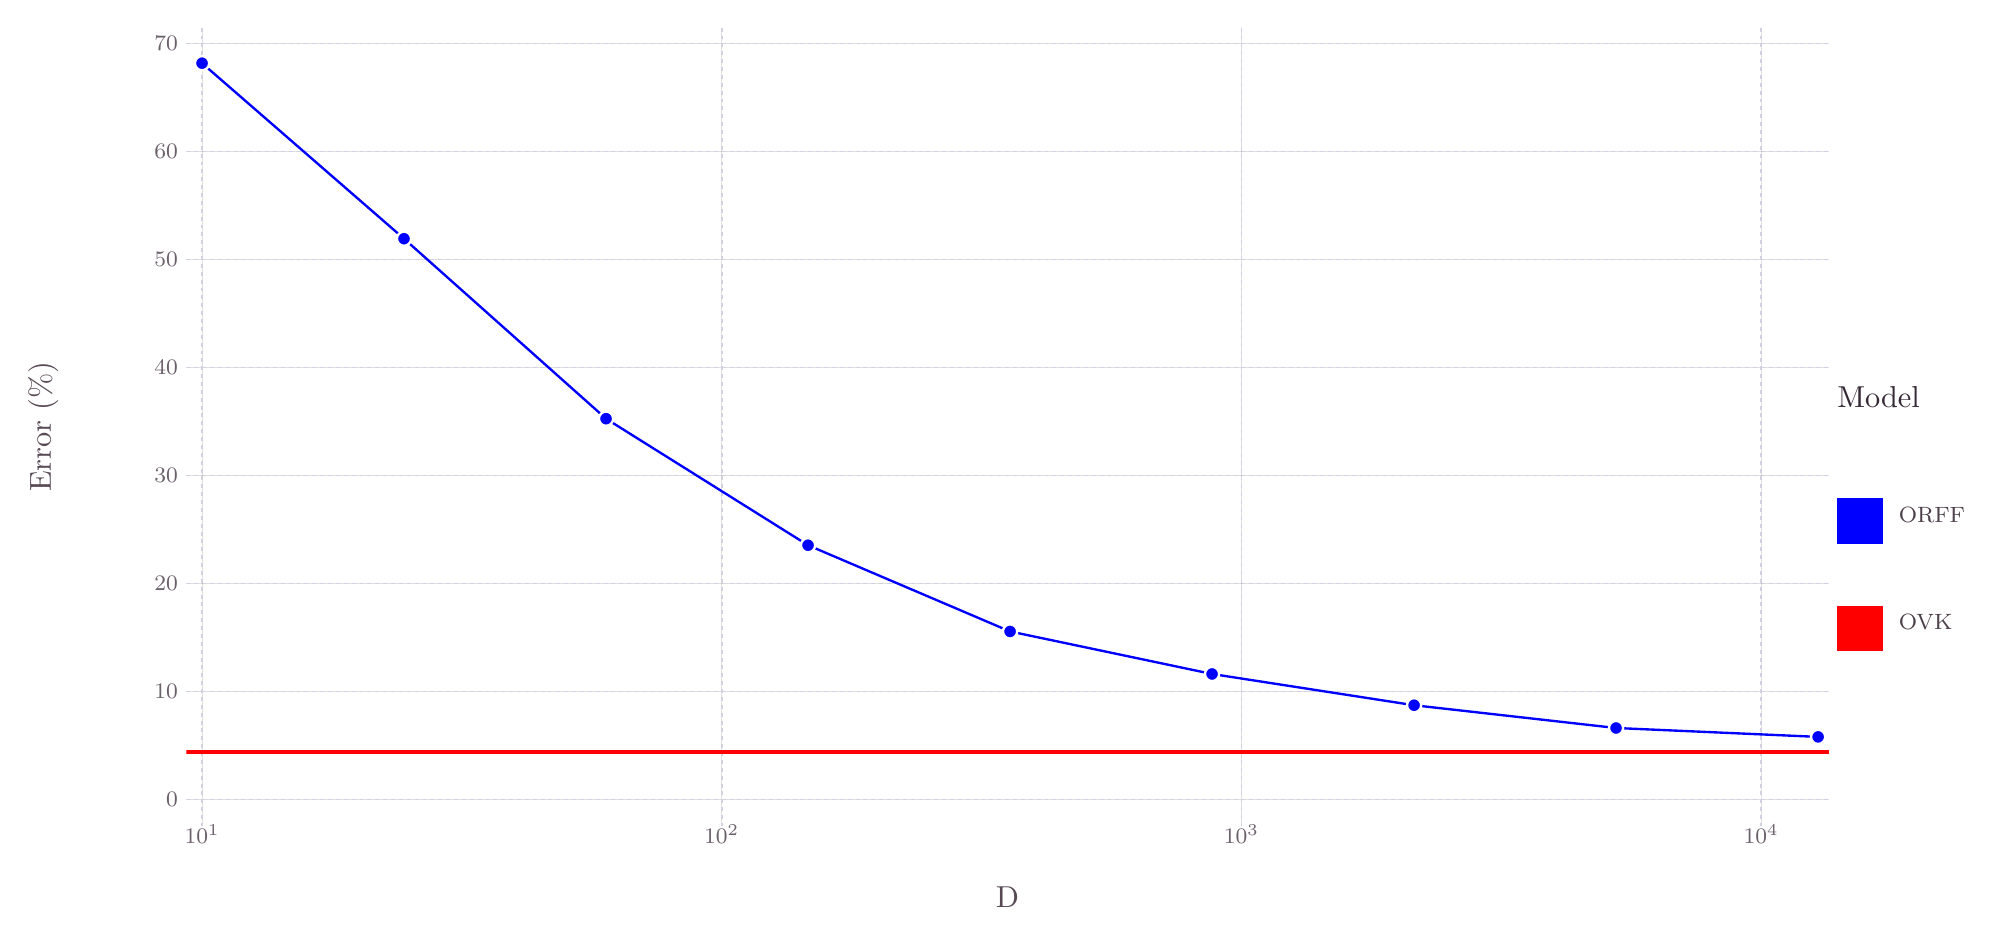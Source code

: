 \begin{tikzpicture}[x=1mm,y=-1mm]
\definecolor{mycolor4C404B}{rgb}{0.3,0.25,0.29}
\definecolor{mycolor000000}{rgb}{0,0,0}
\definecolor{mycolor0000FF}{rgb}{0,0,1}
\definecolor{mycolor362A35}{rgb}{0.21,0.16,0.21}
\definecolor{mycolorFFFFFF}{rgb}{1,1,1}
\definecolor{mycolorD0D0E0}{rgb}{0.82,0.82,0.88}
\definecolor{mycolor000000}{rgb}{0,0,0}
\definecolor{mycolorFF0000}{rgb}{1,0,0}
\definecolor{mycolor6C606B}{rgb}{0.42,0.38,0.42}
\definecolor{mycolor564A55}{rgb}{0.34,0.29,0.33}
\begin{scope}
\begin{scope}
% \fontspec{PT Sans}
\draw (122.26,115.39) node [text=mycolor564A55,draw=mycolor000000,draw opacity=0,rotate around={-0: (0,1.81)},inner sep=0.0]{\fontsize{3.88mm}{4.66mm}\selectfont $\text{D}$};
\end{scope}
\begin{scope}
% \fontspec{PT Sans Caption}
\draw (19.96,107.38) node [text=mycolor6C606B,rotate around={-0: (102.3,2)},inner sep=0.0]{\fontsize{2.82mm}{3.39mm}\selectfont $\text{10}^{\text{1}}\text{}$};
\draw (85.96,107.38) node [text=mycolor6C606B,rotate around={-0: (36.3,2)},inner sep=0.0]{\fontsize{2.82mm}{3.39mm}\selectfont $\text{10}^{\text{2}}\text{}$};
\draw (151.96,107.38) node [text=mycolor6C606B,rotate around={-0: (-29.7,2)},inner sep=0.0]{\fontsize{2.82mm}{3.39mm}\selectfont $\text{10}^{\text{3}}\text{}$};
\draw (217.97,107.38) node [text=mycolor6C606B,rotate around={-0: (-95.7,2)},inner sep=0.0]{\fontsize{2.82mm}{3.39mm}\selectfont $\text{10}^{\text{4}}\text{}$};
\end{scope}
\begin{scope}
\begin{scope}
% \fontspec{PT Sans}
\draw (235.38,66.89) node [text=mycolor4C404B,rotate around={-0: (7.4,0)},right,inner sep=0.0]{\fontsize{2.82mm}{3.39mm}\selectfont $\text{ORFF}$};
\draw (235.38,80.52) node [text=mycolor4C404B,rotate around={-0: (7.4,-3.63)},right,inner sep=0.0]{\fontsize{2.82mm}{3.39mm}\selectfont $\text{OVK}$};
\end{scope}
\begin{scope}
\path [fill=mycolor0000FF,draw=mycolor000000,draw opacity=0] (227.57,64.78) rectangle +(5.81,5.81);
\path [fill=mycolorFF0000,draw=mycolor000000,draw opacity=0] (227.57,78.41) rectangle +(5.81,5.81);
\end{scope}
\begin{scope}
% \fontspec{PT Sans}
\draw (227.57,51.87) node [text=mycolor362A35,draw=mycolor000000,draw opacity=0,rotate around={-0: (11.22,0.19)},right,inner sep=0.0]{\fontsize{3.88mm}{4.66mm}\selectfont $\text{Model}$};
\end{scope}
\end{scope}
\begin{scope}
\clip  (17.96,5) -- (226.57,5) -- (226.57,106.38) -- (17.96,106.38);
\begin{scope}
\clip  (17.96,5) -- (226.57,5) -- (226.57,106.38) -- (17.96,106.38);
\path [fill=mycolor000000,fill opacity=0,draw=mycolor000000,draw opacity=0] (17.96,5) rectangle +(208.61,101.38);
\end{scope}
\begin{scope}
[dash pattern=on 0.5mm off 0.5mm,line width=0.2mm]
\path [fill=mycolor000000,draw=mycolorD0D0E0]  (17.96,103.01) -- (226.57,103.01);
\path [fill=mycolor000000,draw=mycolorD0D0E0]  (17.96,89.29) -- (226.57,89.29);
\path [fill=mycolor000000,draw=mycolorD0D0E0]  (17.96,75.58) -- (226.57,75.58);
\path [fill=mycolor000000,draw=mycolorD0D0E0]  (17.96,61.86) -- (226.57,61.86);
\path [fill=mycolor000000,draw=mycolorD0D0E0]  (17.96,48.15) -- (226.57,48.15);
\path [fill=mycolor000000,draw=mycolorD0D0E0]  (17.96,34.43) -- (226.57,34.43);
\path [fill=mycolor000000,draw=mycolorD0D0E0]  (17.96,20.72) -- (226.57,20.72);
\path [fill=mycolor000000,draw=mycolorD0D0E0]  (17.96,7) -- (226.57,7);
\end{scope}
\begin{scope}
[dash pattern=on 0.5mm off 0.5mm,line width=0.2mm]
\path [fill=mycolor000000,draw=mycolorD0D0E0]  (19.96,5) -- (19.96,106.38);
\path [fill=mycolor000000,draw=mycolorD0D0E0]  (85.96,5) -- (85.96,106.38);
\path [fill=mycolor000000,draw=mycolorD0D0E0]  (151.96,5) -- (151.96,106.38);
\path [fill=mycolor000000,draw=mycolorD0D0E0]  (217.97,5) -- (217.97,106.38);
\end{scope}
\begin{scope}
\begin{scope}
[line width=0.3mm]
\path [fill=mycolor000000,fill opacity=0,draw=mycolor0000FF]  (19.96,9.51) -- (45.61,31.8) -- (71.27,54.66) -- (96.92,70.73) -- (122.58,81.68) -- (148.23,87.08) -- (173.89,91.05) -- (199.54,93.94) -- (225.2,95.07);
\end{scope}
\begin{scope}
[line width=0.5mm]
\path [fill=mycolor000000,draw=mycolorFF0000]  (17.96,97) -- (226.57,97);
\end{scope}
\begin{scope}
\begin{scope}
[line width=0.3mm]
\path [fill=mycolor0000FF,draw=mycolorFFFFFF] (19.96,9.51) circle [radius=0.9];
\path [fill=mycolor0000FF,draw=mycolorFFFFFF] (45.61,31.8) circle [radius=0.9];
\path [fill=mycolor0000FF,draw=mycolorFFFFFF] (71.27,54.66) circle [radius=0.9];
\path [fill=mycolor0000FF,draw=mycolorFFFFFF] (96.92,70.73) circle [radius=0.9];
\path [fill=mycolor0000FF,draw=mycolorFFFFFF] (122.58,81.68) circle [radius=0.9];
\path [fill=mycolor0000FF,draw=mycolorFFFFFF] (148.23,87.08) circle [radius=0.9];
\path [fill=mycolor0000FF,draw=mycolorFFFFFF] (173.89,91.05) circle [radius=0.9];
\path [fill=mycolor0000FF,draw=mycolorFFFFFF] (199.54,93.94) circle [radius=0.9];
\path [fill=mycolor0000FF,draw=mycolorFFFFFF] (225.2,95.07) circle [radius=0.9];
\end{scope}
\end{scope}
\end{scope}
\end{scope}
\begin{scope}
% \fontspec{PT Sans Caption}
\draw (16.96,103.01) node [text=mycolor6C606B,rotate around={-0: (-1.67,-47.32)},left,inner sep=0.0]{\fontsize{2.82mm}{3.39mm}\selectfont $\text{0}$};
\draw (16.96,89.29) node [text=mycolor6C606B,rotate around={-0: (-1.67,-33.6)},left,inner sep=0.0]{\fontsize{2.82mm}{3.39mm}\selectfont $\text{10}$};
\draw (16.96,75.58) node [text=mycolor6C606B,rotate around={-0: (-1.67,-19.89)},left,inner sep=0.0]{\fontsize{2.82mm}{3.39mm}\selectfont $\text{20}$};
\draw (16.96,61.86) node [text=mycolor6C606B,rotate around={-0: (-1.67,-6.17)},left,inner sep=0.0]{\fontsize{2.82mm}{3.39mm}\selectfont $\text{30}$};
\draw (16.96,48.15) node [text=mycolor6C606B,rotate around={-0: (-1.67,7.54)},left,inner sep=0.0]{\fontsize{2.82mm}{3.39mm}\selectfont $\text{40}$};
\draw (16.96,34.43) node [text=mycolor6C606B,rotate around={-0: (-1.67,21.26)},left,inner sep=0.0]{\fontsize{2.82mm}{3.39mm}\selectfont $\text{50}$};
\draw (16.96,20.72) node [text=mycolor6C606B,rotate around={-0: (-1.67,34.97)},left,inner sep=0.0]{\fontsize{2.82mm}{3.39mm}\selectfont $\text{60}$};
\draw (16.96,7) node [text=mycolor6C606B,rotate around={-0: (-1.67,48.69)},left,inner sep=0.0]{\fontsize{2.82mm}{3.39mm}\selectfont $\text{70}$};
\end{scope}
\begin{scope}
% \fontspec{PT Sans}
\draw (1.81,53.69) node [text=mycolor564A55,draw=mycolor000000,draw opacity=0,rotate around={90: (0,2)},inner sep=0.0]{\fontsize{3.88mm}{4.66mm}\selectfont $\text{Error (\%)}$};
\end{scope}
\end{scope}
\end{tikzpicture}
